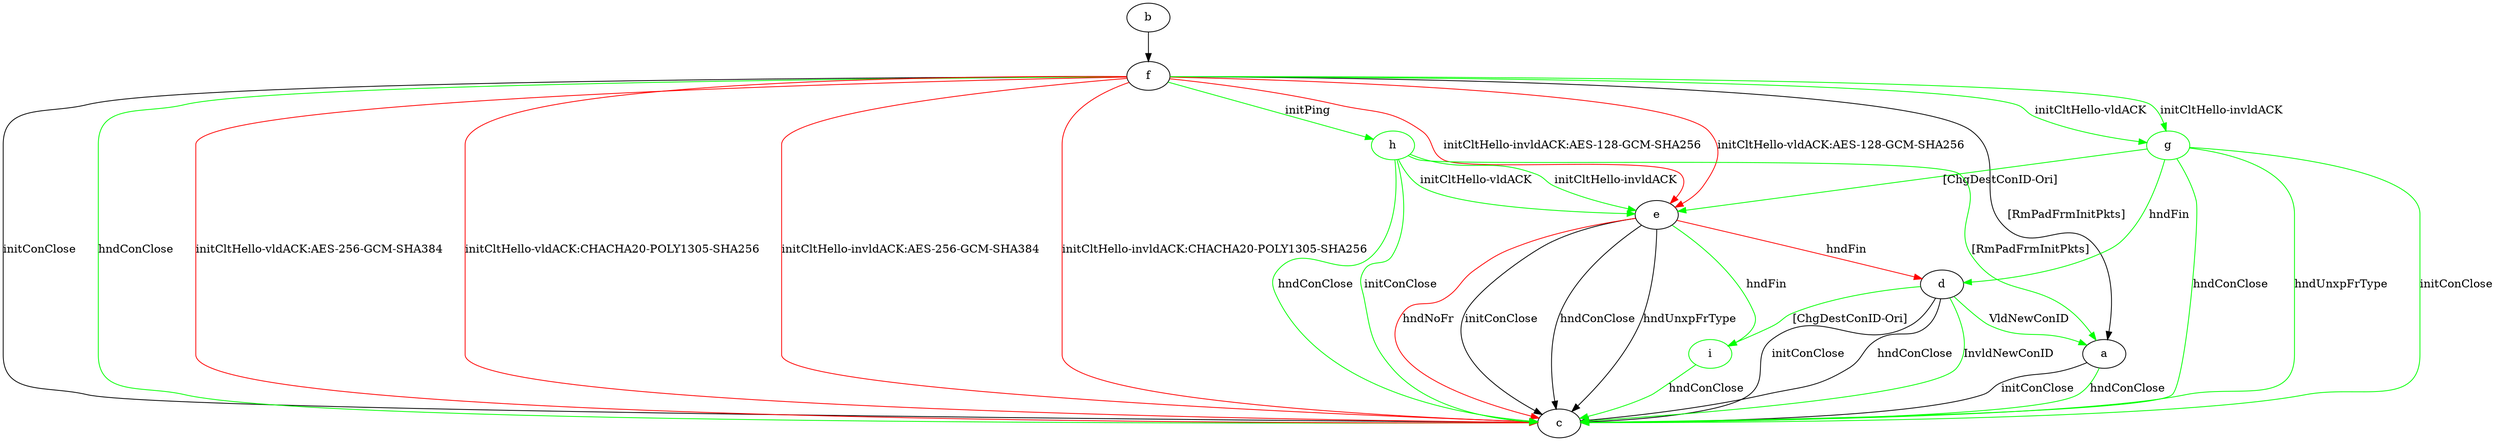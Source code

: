 digraph "" {
	a -> c	[key=0,
		label="initConClose "];
	a -> c	[key=1,
		color=green,
		label="hndConClose "];
	b -> f	[key=0];
	d -> a	[key=0,
		color=green,
		label="VldNewConID "];
	d -> c	[key=0,
		label="initConClose "];
	d -> c	[key=1,
		label="hndConClose "];
	d -> c	[key=2,
		color=green,
		label="InvldNewConID "];
	i	[color=green];
	d -> i	[key=0,
		color=green,
		label="[ChgDestConID-Ori] "];
	e -> c	[key=0,
		label="initConClose "];
	e -> c	[key=1,
		label="hndConClose "];
	e -> c	[key=2,
		label="hndUnxpFrType "];
	e -> c	[key=3,
		color=red,
		label="hndNoFr "];
	e -> d	[key=0,
		color=red,
		label="hndFin "];
	e -> i	[key=0,
		color=green,
		label="hndFin "];
	f -> a	[key=0,
		label="[RmPadFrmInitPkts] "];
	f -> c	[key=0,
		label="initConClose "];
	f -> c	[key=1,
		color=green,
		label="hndConClose "];
	f -> c	[key=2,
		color=red,
		label="initCltHello-vldACK:AES-256-GCM-SHA384 "];
	f -> c	[key=3,
		color=red,
		label="initCltHello-vldACK:CHACHA20-POLY1305-SHA256 "];
	f -> c	[key=4,
		color=red,
		label="initCltHello-invldACK:AES-256-GCM-SHA384 "];
	f -> c	[key=5,
		color=red,
		label="initCltHello-invldACK:CHACHA20-POLY1305-SHA256 "];
	f -> e	[key=0,
		color=red,
		label="initCltHello-vldACK:AES-128-GCM-SHA256 "];
	f -> e	[key=1,
		color=red,
		label="initCltHello-invldACK:AES-128-GCM-SHA256 "];
	g	[color=green];
	f -> g	[key=0,
		color=green,
		label="initCltHello-vldACK "];
	f -> g	[key=1,
		color=green,
		label="initCltHello-invldACK "];
	h	[color=green];
	f -> h	[key=0,
		color=green,
		label="initPing "];
	g -> c	[key=0,
		color=green,
		label="initConClose "];
	g -> c	[key=1,
		color=green,
		label="hndConClose "];
	g -> c	[key=2,
		color=green,
		label="hndUnxpFrType "];
	g -> d	[key=0,
		color=green,
		label="hndFin "];
	g -> e	[key=0,
		color=green,
		label="[ChgDestConID-Ori] "];
	h -> a	[key=0,
		color=green,
		label="[RmPadFrmInitPkts] "];
	h -> c	[key=0,
		color=green,
		label="initConClose "];
	h -> c	[key=1,
		color=green,
		label="hndConClose "];
	h -> e	[key=0,
		color=green,
		label="initCltHello-vldACK "];
	h -> e	[key=1,
		color=green,
		label="initCltHello-invldACK "];
	i -> c	[key=0,
		color=green,
		label="hndConClose "];
}
